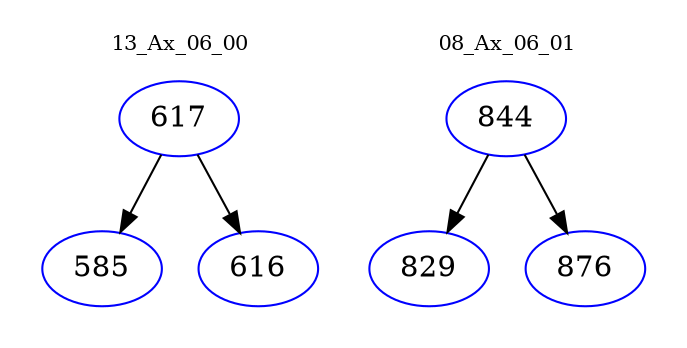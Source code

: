 digraph{
subgraph cluster_0 {
color = white
label = "13_Ax_06_00";
fontsize=10;
T0_617 [label="617", color="blue"]
T0_617 -> T0_585 [color="black"]
T0_585 [label="585", color="blue"]
T0_617 -> T0_616 [color="black"]
T0_616 [label="616", color="blue"]
}
subgraph cluster_1 {
color = white
label = "08_Ax_06_01";
fontsize=10;
T1_844 [label="844", color="blue"]
T1_844 -> T1_829 [color="black"]
T1_829 [label="829", color="blue"]
T1_844 -> T1_876 [color="black"]
T1_876 [label="876", color="blue"]
}
}
